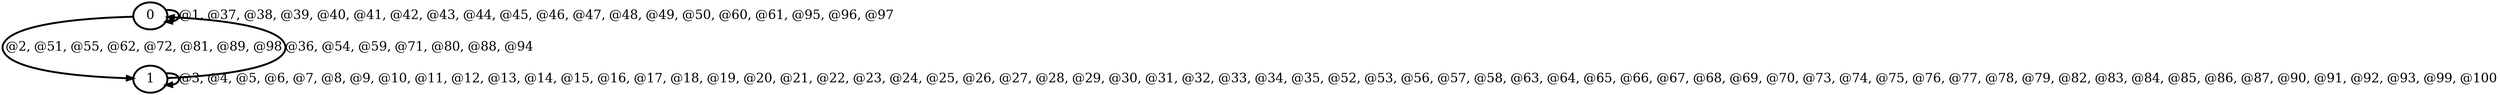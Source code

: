 digraph G {
        node [style=rounded, penwidth=3, fontsize=20, shape=oval];
        "0" -> "0" [label="@1, @37, @38, @39, @40, @41, @42, @43, @44, @45, @46, @47, @48, @49, @50, @60, @61, @95, @96, @97", color=black,arrowsize=1,style=bold,penwidth=3,fontsize=20];
"0" -> "1" [label="@2, @51, @55, @62, @72, @81, @89, @98", color=black,arrowsize=1,style=bold,penwidth=3,fontsize=20];
"1" -> "1" [label="@3, @4, @5, @6, @7, @8, @9, @10, @11, @12, @13, @14, @15, @16, @17, @18, @19, @20, @21, @22, @23, @24, @25, @26, @27, @28, @29, @30, @31, @32, @33, @34, @35, @52, @53, @56, @57, @58, @63, @64, @65, @66, @67, @68, @69, @70, @73, @74, @75, @76, @77, @78, @79, @82, @83, @84, @85, @86, @87, @90, @91, @92, @93, @99, @100", color=black,arrowsize=1,style=bold,penwidth=3,fontsize=20];
"1" -> "0" [label="@36, @54, @59, @71, @80, @88, @94", color=black,arrowsize=1,style=bold,penwidth=3,fontsize=20];
}
